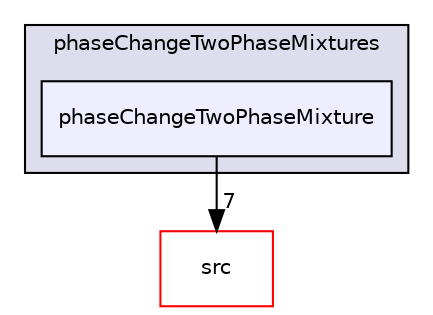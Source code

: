 digraph "applications/solvers/multiphase/interPhaseChangeFoam/phaseChangeTwoPhaseMixtures/phaseChangeTwoPhaseMixture" {
  bgcolor=transparent;
  compound=true
  node [ fontsize="10", fontname="Helvetica"];
  edge [ labelfontsize="10", labelfontname="Helvetica"];
  subgraph clusterdir_428d76558bf17b61b63e4dbf2a2e5401 {
    graph [ bgcolor="#ddddee", pencolor="black", label="phaseChangeTwoPhaseMixtures" fontname="Helvetica", fontsize="10", URL="dir_428d76558bf17b61b63e4dbf2a2e5401.html"]
  dir_21e893d6b4a0ab8f17bf121752a23206 [shape=box, label="phaseChangeTwoPhaseMixture", style="filled", fillcolor="#eeeeff", pencolor="black", URL="dir_21e893d6b4a0ab8f17bf121752a23206.html"];
  }
  dir_68267d1309a1af8e8297ef4c3efbcdba [shape=box label="src" color="red" URL="dir_68267d1309a1af8e8297ef4c3efbcdba.html"];
  dir_21e893d6b4a0ab8f17bf121752a23206->dir_68267d1309a1af8e8297ef4c3efbcdba [headlabel="7", labeldistance=1.5 headhref="dir_000164_000735.html"];
}
